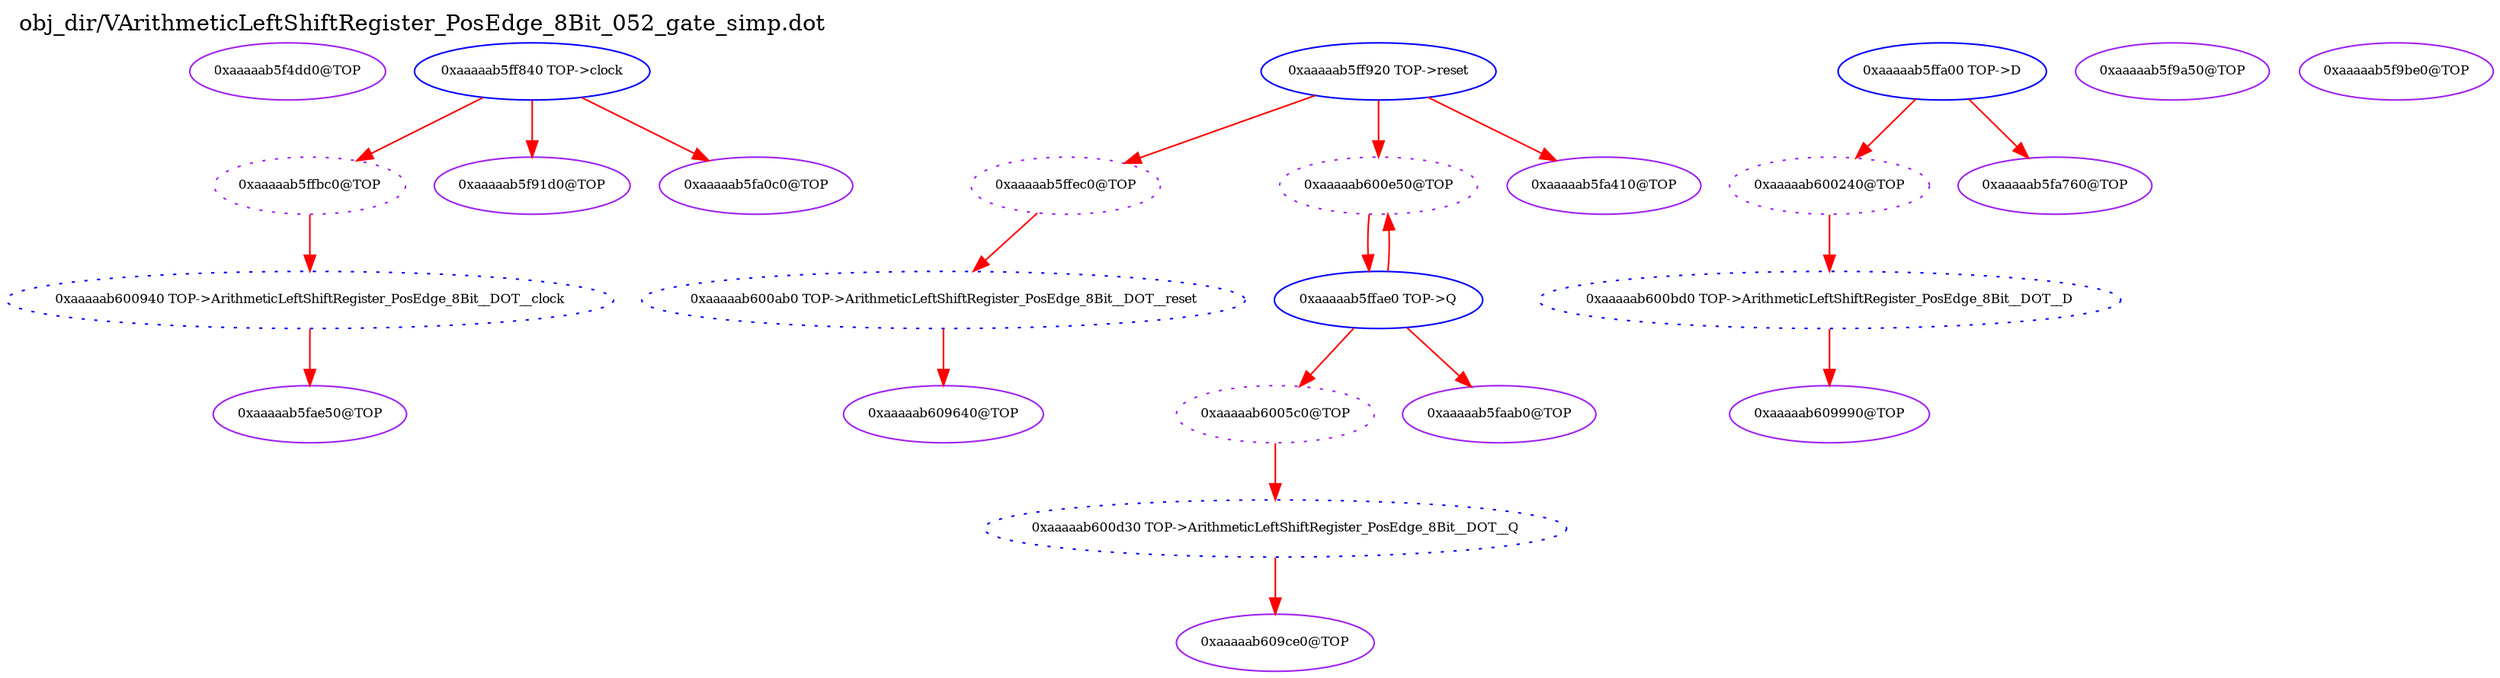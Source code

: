 digraph v3graph {
	graph	[label="obj_dir/VArithmeticLeftShiftRegister_PosEdge_8Bit_052_gate_simp.dot",
		 labelloc=t, labeljust=l,
		 //size="7.5,10",
		 rankdir=TB];
	n0	[fontsize=8 label="0xaaaaab5f4dd0@TOP", color=purple];
	n1	[fontsize=8 label="0xaaaaab5ffbc0@TOP", color=purple, style=dotted];
	n2	[fontsize=8 label="0xaaaaab5ff840 TOP->clock", color=blue];
	n3	[fontsize=8 label="0xaaaaab600940 TOP->ArithmeticLeftShiftRegister_PosEdge_8Bit__DOT__clock", color=blue, style=dotted];
	n4	[fontsize=8 label="0xaaaaab5ffec0@TOP", color=purple, style=dotted];
	n5	[fontsize=8 label="0xaaaaab5ff920 TOP->reset", color=blue];
	n6	[fontsize=8 label="0xaaaaab600ab0 TOP->ArithmeticLeftShiftRegister_PosEdge_8Bit__DOT__reset", color=blue, style=dotted];
	n7	[fontsize=8 label="0xaaaaab600240@TOP", color=purple, style=dotted];
	n8	[fontsize=8 label="0xaaaaab5ffa00 TOP->D", color=blue];
	n9	[fontsize=8 label="0xaaaaab600bd0 TOP->ArithmeticLeftShiftRegister_PosEdge_8Bit__DOT__D", color=blue, style=dotted];
	n10	[fontsize=8 label="0xaaaaab6005c0@TOP", color=purple, style=dotted];
	n11	[fontsize=8 label="0xaaaaab5ffae0 TOP->Q", color=blue];
	n12	[fontsize=8 label="0xaaaaab600d30 TOP->ArithmeticLeftShiftRegister_PosEdge_8Bit__DOT__Q", color=blue, style=dotted];
	n13	[fontsize=8 label="0xaaaaab5f91d0@TOP", color=purple];
	n14	[fontsize=8 label="0xaaaaab600e50@TOP", color=purple, style=dotted];
	n15	[fontsize=8 label="0xaaaaab5f9a50@TOP", color=purple];
	n16	[fontsize=8 label="0xaaaaab5f9be0@TOP", color=purple];
	n17	[fontsize=8 label="0xaaaaab5fa0c0@TOP", color=purple];
	n18	[fontsize=8 label="0xaaaaab5fa410@TOP", color=purple];
	n19	[fontsize=8 label="0xaaaaab5fa760@TOP", color=purple];
	n20	[fontsize=8 label="0xaaaaab5faab0@TOP", color=purple];
	n21	[fontsize=8 label="0xaaaaab5fae50@TOP", color=purple];
	n22	[fontsize=8 label="0xaaaaab609640@TOP", color=purple];
	n23	[fontsize=8 label="0xaaaaab609990@TOP", color=purple];
	n24	[fontsize=8 label="0xaaaaab609ce0@TOP", color=purple];
	n1 -> n3 [fontsize=8 label="" weight=1 color=red];
	n2 -> n1 [fontsize=8 label="" weight=1 color=red];
	n2 -> n13 [fontsize=8 label="" weight=1 color=red];
	n2 -> n17 [fontsize=8 label="" weight=1 color=red];
	n3 -> n21 [fontsize=8 label="" weight=1 color=red];
	n4 -> n6 [fontsize=8 label="" weight=1 color=red];
	n5 -> n4 [fontsize=8 label="" weight=1 color=red];
	n5 -> n14 [fontsize=8 label="" weight=1 color=red];
	n5 -> n18 [fontsize=8 label="" weight=1 color=red];
	n6 -> n22 [fontsize=8 label="" weight=1 color=red];
	n7 -> n9 [fontsize=8 label="" weight=1 color=red];
	n8 -> n7 [fontsize=8 label="" weight=1 color=red];
	n8 -> n19 [fontsize=8 label="" weight=1 color=red];
	n9 -> n23 [fontsize=8 label="" weight=1 color=red];
	n10 -> n12 [fontsize=8 label="" weight=1 color=red];
	n11 -> n10 [fontsize=8 label="" weight=1 color=red];
	n11 -> n14 [fontsize=8 label="" weight=1 color=red];
	n11 -> n20 [fontsize=8 label="" weight=1 color=red];
	n12 -> n24 [fontsize=8 label="" weight=1 color=red];
	n14 -> n11 [fontsize=8 label="" weight=1 color=red];
}
